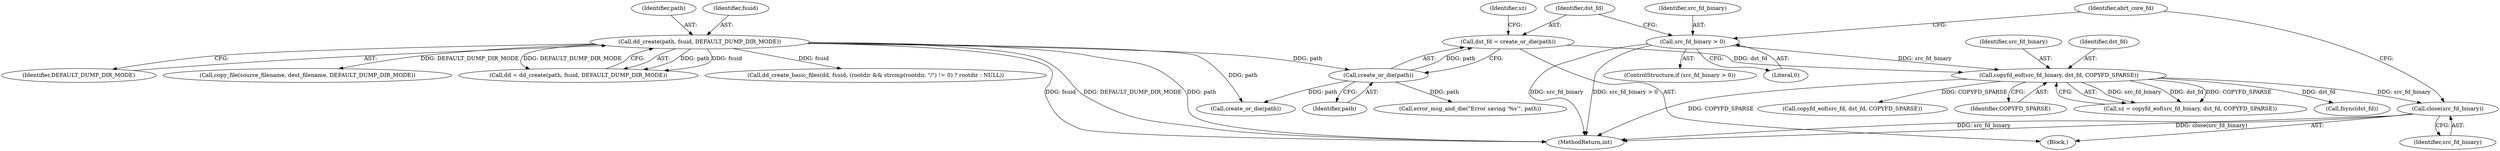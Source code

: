 digraph "0_abrt_80408e9e24a1c10f85fd969e1853e0f192157f92_0@API" {
"1000884" [label="(Call,close(src_fd_binary))"];
"1000860" [label="(Call,copyfd_eof(src_fd_binary, dst_fd, COPYFD_SPARSE))"];
"1000848" [label="(Call,src_fd_binary > 0)"];
"1000853" [label="(Call,dst_fd = create_or_die(path))"];
"1000855" [label="(Call,create_or_die(path))"];
"1000617" [label="(Call,dd_create(path, fsuid, DEFAULT_DUMP_DIR_MODE))"];
"1000889" [label="(Call,create_or_die(path))"];
"1000885" [label="(Identifier,src_fd_binary)"];
"1000854" [label="(Identifier,dst_fd)"];
"1000618" [label="(Identifier,path)"];
"1001012" [label="(Call,copyfd_eof(src_fd, dst_fd, COPYFD_SPARSE))"];
"1000862" [label="(Identifier,dst_fd)"];
"1000855" [label="(Call,create_or_die(path))"];
"1000863" [label="(Identifier,COPYFD_SPARSE)"];
"1000859" [label="(Identifier,sz)"];
"1000617" [label="(Call,dd_create(path, fsuid, DEFAULT_DUMP_DIR_MODE))"];
"1000629" [label="(Call,dd_create_basic_files(dd, fsuid, (rootdir && strcmp(rootdir, \"/\") != 0) ? rootdir : NULL))"];
"1000860" [label="(Call,copyfd_eof(src_fd_binary, dst_fd, COPYFD_SPARSE))"];
"1000861" [label="(Identifier,src_fd_binary)"];
"1001168" [label="(MethodReturn,int)"];
"1000620" [label="(Identifier,DEFAULT_DUMP_DIR_MODE)"];
"1000680" [label="(Call,copy_file(source_filename, dest_filename, DEFAULT_DUMP_DIR_MODE))"];
"1000847" [label="(ControlStructure,if (src_fd_binary > 0))"];
"1000858" [label="(Call,sz = copyfd_eof(src_fd_binary, dst_fd, COPYFD_SPARSE))"];
"1000615" [label="(Call,dd = dd_create(path, fsuid, DEFAULT_DUMP_DIR_MODE))"];
"1000888" [label="(Identifier,abrt_core_fd)"];
"1000884" [label="(Call,close(src_fd_binary))"];
"1000856" [label="(Identifier,path)"];
"1000619" [label="(Identifier,fsuid)"];
"1000848" [label="(Call,src_fd_binary > 0)"];
"1000881" [label="(Call,error_msg_and_die(\"Error saving '%s'\", path))"];
"1000849" [label="(Identifier,src_fd_binary)"];
"1000851" [label="(Block,)"];
"1000850" [label="(Literal,0)"];
"1000867" [label="(Call,fsync(dst_fd))"];
"1000853" [label="(Call,dst_fd = create_or_die(path))"];
"1000884" -> "1000851"  [label="AST: "];
"1000884" -> "1000885"  [label="CFG: "];
"1000885" -> "1000884"  [label="AST: "];
"1000888" -> "1000884"  [label="CFG: "];
"1000884" -> "1001168"  [label="DDG: close(src_fd_binary)"];
"1000884" -> "1001168"  [label="DDG: src_fd_binary"];
"1000860" -> "1000884"  [label="DDG: src_fd_binary"];
"1000860" -> "1000858"  [label="AST: "];
"1000860" -> "1000863"  [label="CFG: "];
"1000861" -> "1000860"  [label="AST: "];
"1000862" -> "1000860"  [label="AST: "];
"1000863" -> "1000860"  [label="AST: "];
"1000858" -> "1000860"  [label="CFG: "];
"1000860" -> "1001168"  [label="DDG: COPYFD_SPARSE"];
"1000860" -> "1000858"  [label="DDG: src_fd_binary"];
"1000860" -> "1000858"  [label="DDG: dst_fd"];
"1000860" -> "1000858"  [label="DDG: COPYFD_SPARSE"];
"1000848" -> "1000860"  [label="DDG: src_fd_binary"];
"1000853" -> "1000860"  [label="DDG: dst_fd"];
"1000860" -> "1000867"  [label="DDG: dst_fd"];
"1000860" -> "1001012"  [label="DDG: COPYFD_SPARSE"];
"1000848" -> "1000847"  [label="AST: "];
"1000848" -> "1000850"  [label="CFG: "];
"1000849" -> "1000848"  [label="AST: "];
"1000850" -> "1000848"  [label="AST: "];
"1000854" -> "1000848"  [label="CFG: "];
"1000888" -> "1000848"  [label="CFG: "];
"1000848" -> "1001168"  [label="DDG: src_fd_binary"];
"1000848" -> "1001168"  [label="DDG: src_fd_binary > 0"];
"1000853" -> "1000851"  [label="AST: "];
"1000853" -> "1000855"  [label="CFG: "];
"1000854" -> "1000853"  [label="AST: "];
"1000855" -> "1000853"  [label="AST: "];
"1000859" -> "1000853"  [label="CFG: "];
"1000855" -> "1000853"  [label="DDG: path"];
"1000855" -> "1000856"  [label="CFG: "];
"1000856" -> "1000855"  [label="AST: "];
"1000617" -> "1000855"  [label="DDG: path"];
"1000855" -> "1000881"  [label="DDG: path"];
"1000855" -> "1000889"  [label="DDG: path"];
"1000617" -> "1000615"  [label="AST: "];
"1000617" -> "1000620"  [label="CFG: "];
"1000618" -> "1000617"  [label="AST: "];
"1000619" -> "1000617"  [label="AST: "];
"1000620" -> "1000617"  [label="AST: "];
"1000615" -> "1000617"  [label="CFG: "];
"1000617" -> "1001168"  [label="DDG: path"];
"1000617" -> "1001168"  [label="DDG: fsuid"];
"1000617" -> "1001168"  [label="DDG: DEFAULT_DUMP_DIR_MODE"];
"1000617" -> "1000615"  [label="DDG: path"];
"1000617" -> "1000615"  [label="DDG: fsuid"];
"1000617" -> "1000615"  [label="DDG: DEFAULT_DUMP_DIR_MODE"];
"1000617" -> "1000629"  [label="DDG: fsuid"];
"1000617" -> "1000680"  [label="DDG: DEFAULT_DUMP_DIR_MODE"];
"1000617" -> "1000889"  [label="DDG: path"];
}
